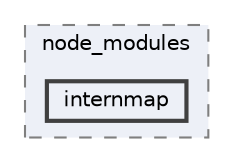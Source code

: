digraph "C:/Users/arisc/OneDrive/Documents/GitHub/FINAL/EcoEats-Project/node_modules/internmap"
{
 // LATEX_PDF_SIZE
  bgcolor="transparent";
  edge [fontname=Helvetica,fontsize=10,labelfontname=Helvetica,labelfontsize=10];
  node [fontname=Helvetica,fontsize=10,shape=box,height=0.2,width=0.4];
  compound=true
  subgraph clusterdir_5091f2b68170d33f954320199e2fed0a {
    graph [ bgcolor="#edf0f7", pencolor="grey50", label="node_modules", fontname=Helvetica,fontsize=10 style="filled,dashed", URL="dir_5091f2b68170d33f954320199e2fed0a.html",tooltip=""]
  dir_07e5a9dbb1c108d43ff4a83e561a5242 [label="internmap", fillcolor="#edf0f7", color="grey25", style="filled,bold", URL="dir_07e5a9dbb1c108d43ff4a83e561a5242.html",tooltip=""];
  }
}
